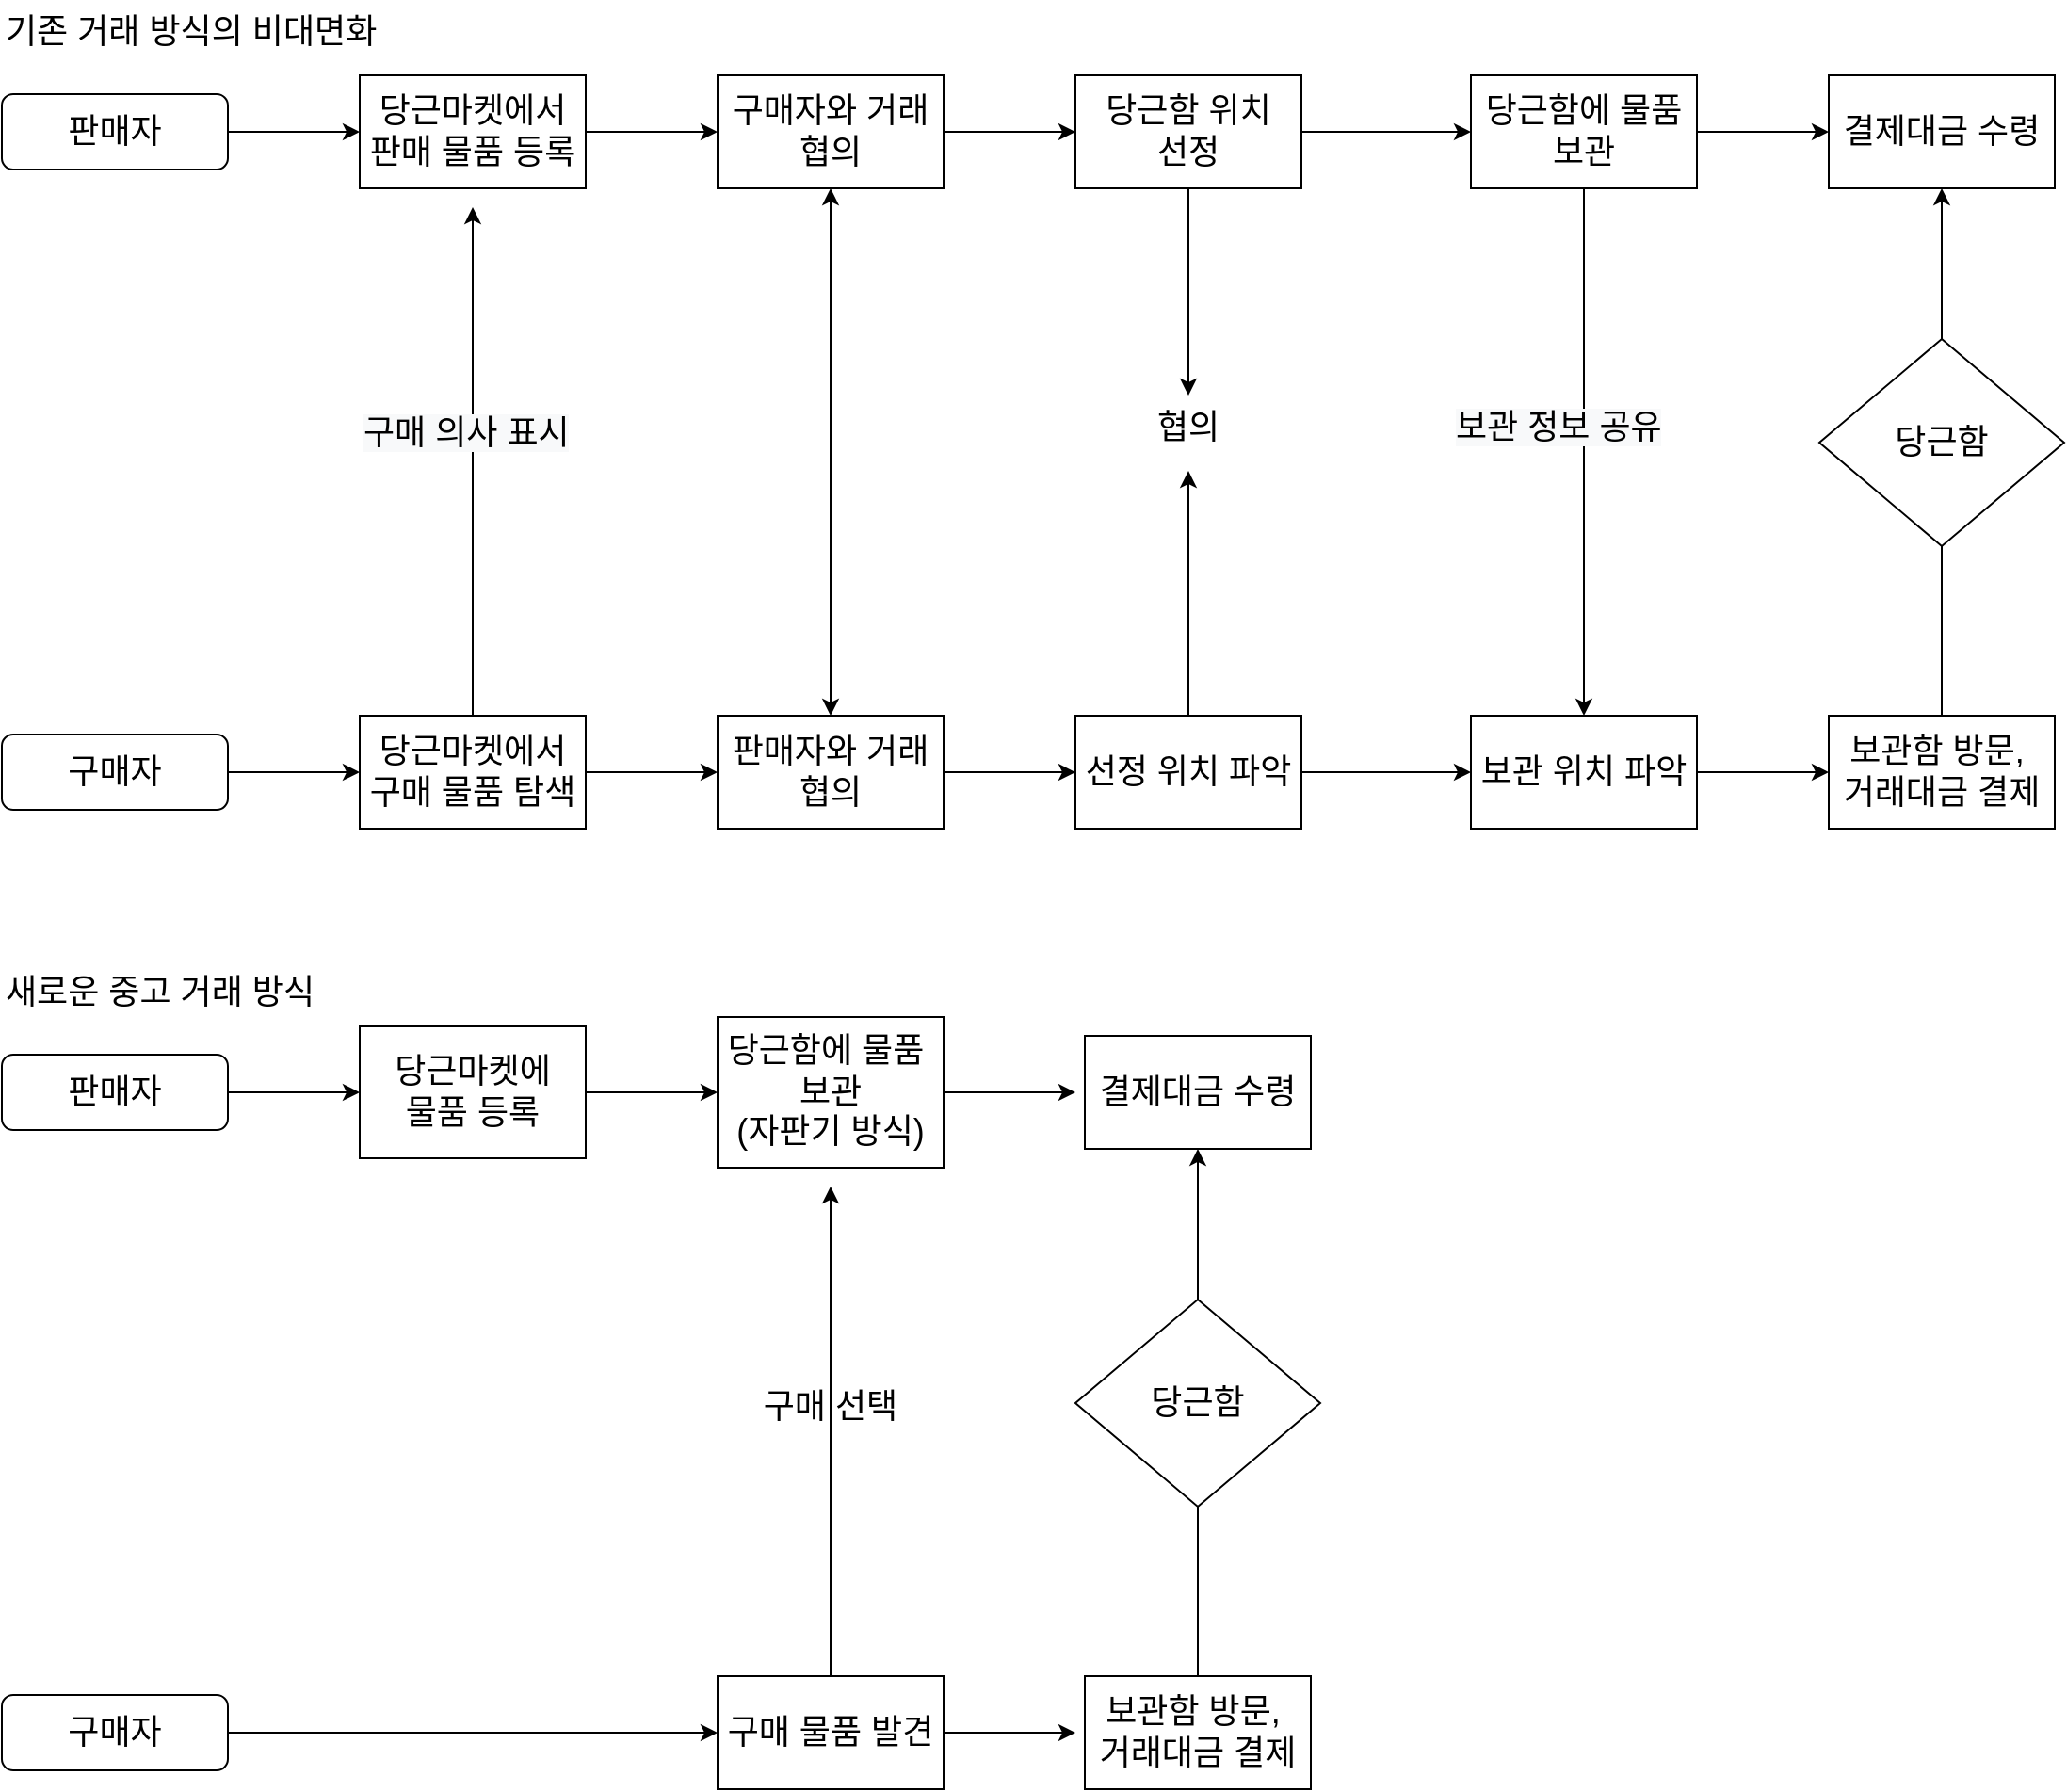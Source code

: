 <mxfile version="13.8.0" type="github">
  <diagram id="C5RBs43oDa-KdzZeNtuy" name="Page-1">
    <mxGraphModel dx="1221" dy="615" grid="1" gridSize="10" guides="1" tooltips="1" connect="1" arrows="1" fold="1" page="1" pageScale="1" pageWidth="1200" pageHeight="1600" math="0" shadow="0">
      <root>
        <mxCell id="WIyWlLk6GJQsqaUBKTNV-0" />
        <mxCell id="WIyWlLk6GJQsqaUBKTNV-1" parent="WIyWlLk6GJQsqaUBKTNV-0" />
        <mxCell id="QtLk2SPiXMPk4alxNh0r-10" style="edgeStyle=orthogonalEdgeStyle;rounded=0;orthogonalLoop=1;jettySize=auto;html=1;entryX=0;entryY=0.5;entryDx=0;entryDy=0;fontSize=18;" edge="1" parent="WIyWlLk6GJQsqaUBKTNV-1" source="WIyWlLk6GJQsqaUBKTNV-3" target="QtLk2SPiXMPk4alxNh0r-3">
          <mxGeometry relative="1" as="geometry" />
        </mxCell>
        <mxCell id="WIyWlLk6GJQsqaUBKTNV-3" value="판매자" style="rounded=1;whiteSpace=wrap;html=1;fontSize=18;glass=0;strokeWidth=1;shadow=0;" parent="WIyWlLk6GJQsqaUBKTNV-1" vertex="1">
          <mxGeometry x="30" y="70" width="120" height="40" as="geometry" />
        </mxCell>
        <mxCell id="QtLk2SPiXMPk4alxNh0r-9" style="edgeStyle=orthogonalEdgeStyle;rounded=0;orthogonalLoop=1;jettySize=auto;html=1;entryX=0;entryY=0.5;entryDx=0;entryDy=0;fontSize=18;" edge="1" parent="WIyWlLk6GJQsqaUBKTNV-1" source="QtLk2SPiXMPk4alxNh0r-1" target="QtLk2SPiXMPk4alxNh0r-7">
          <mxGeometry relative="1" as="geometry" />
        </mxCell>
        <mxCell id="QtLk2SPiXMPk4alxNh0r-1" value="구매자" style="rounded=1;whiteSpace=wrap;html=1;fontSize=18;glass=0;strokeWidth=1;shadow=0;" vertex="1" parent="WIyWlLk6GJQsqaUBKTNV-1">
          <mxGeometry x="30" y="410" width="120" height="40" as="geometry" />
        </mxCell>
        <mxCell id="QtLk2SPiXMPk4alxNh0r-15" style="edgeStyle=orthogonalEdgeStyle;rounded=0;orthogonalLoop=1;jettySize=auto;html=1;entryX=0;entryY=0.5;entryDx=0;entryDy=0;fontSize=18;" edge="1" parent="WIyWlLk6GJQsqaUBKTNV-1" source="QtLk2SPiXMPk4alxNh0r-3" target="QtLk2SPiXMPk4alxNh0r-12">
          <mxGeometry relative="1" as="geometry" />
        </mxCell>
        <mxCell id="QtLk2SPiXMPk4alxNh0r-3" value="당근마켓에서&lt;br&gt;판매 물품 등록" style="rounded=0;whiteSpace=wrap;html=1;fontSize=18;" vertex="1" parent="WIyWlLk6GJQsqaUBKTNV-1">
          <mxGeometry x="220" y="60" width="120" height="60" as="geometry" />
        </mxCell>
        <mxCell id="QtLk2SPiXMPk4alxNh0r-20" style="edgeStyle=orthogonalEdgeStyle;rounded=0;orthogonalLoop=1;jettySize=auto;html=1;entryX=0;entryY=0.5;entryDx=0;entryDy=0;fontSize=18;" edge="1" parent="WIyWlLk6GJQsqaUBKTNV-1" source="QtLk2SPiXMPk4alxNh0r-7" target="QtLk2SPiXMPk4alxNh0r-19">
          <mxGeometry relative="1" as="geometry" />
        </mxCell>
        <mxCell id="QtLk2SPiXMPk4alxNh0r-28" style="edgeStyle=orthogonalEdgeStyle;rounded=0;orthogonalLoop=1;jettySize=auto;html=1;fontSize=18;" edge="1" parent="WIyWlLk6GJQsqaUBKTNV-1" source="QtLk2SPiXMPk4alxNh0r-7">
          <mxGeometry relative="1" as="geometry">
            <mxPoint x="280" y="130.0" as="targetPoint" />
          </mxGeometry>
        </mxCell>
        <mxCell id="QtLk2SPiXMPk4alxNh0r-7" value="당근마켓에서 구매 물품 탐색" style="rounded=0;whiteSpace=wrap;html=1;fontSize=18;" vertex="1" parent="WIyWlLk6GJQsqaUBKTNV-1">
          <mxGeometry x="220" y="400" width="120" height="60" as="geometry" />
        </mxCell>
        <mxCell id="QtLk2SPiXMPk4alxNh0r-17" style="edgeStyle=orthogonalEdgeStyle;rounded=0;orthogonalLoop=1;jettySize=auto;html=1;entryX=0;entryY=0.5;entryDx=0;entryDy=0;fontSize=18;" edge="1" parent="WIyWlLk6GJQsqaUBKTNV-1" source="QtLk2SPiXMPk4alxNh0r-12" target="QtLk2SPiXMPk4alxNh0r-16">
          <mxGeometry relative="1" as="geometry" />
        </mxCell>
        <mxCell id="QtLk2SPiXMPk4alxNh0r-12" value="구매자와 거래 협의" style="rounded=0;whiteSpace=wrap;html=1;fontSize=18;" vertex="1" parent="WIyWlLk6GJQsqaUBKTNV-1">
          <mxGeometry x="410" y="60" width="120" height="60" as="geometry" />
        </mxCell>
        <mxCell id="QtLk2SPiXMPk4alxNh0r-26" style="edgeStyle=orthogonalEdgeStyle;rounded=0;orthogonalLoop=1;jettySize=auto;html=1;entryX=0;entryY=0.5;entryDx=0;entryDy=0;fontSize=18;" edge="1" parent="WIyWlLk6GJQsqaUBKTNV-1" source="QtLk2SPiXMPk4alxNh0r-16" target="QtLk2SPiXMPk4alxNh0r-18">
          <mxGeometry relative="1" as="geometry">
            <mxPoint x="800" y="90.0" as="targetPoint" />
          </mxGeometry>
        </mxCell>
        <mxCell id="QtLk2SPiXMPk4alxNh0r-16" value="당근함 위치 &lt;br&gt;선정" style="rounded=0;whiteSpace=wrap;html=1;fontSize=18;" vertex="1" parent="WIyWlLk6GJQsqaUBKTNV-1">
          <mxGeometry x="600" y="60" width="120" height="60" as="geometry" />
        </mxCell>
        <mxCell id="QtLk2SPiXMPk4alxNh0r-31" style="edgeStyle=orthogonalEdgeStyle;rounded=0;orthogonalLoop=1;jettySize=auto;html=1;entryX=0.5;entryY=0;entryDx=0;entryDy=0;fontSize=18;" edge="1" parent="WIyWlLk6GJQsqaUBKTNV-1" source="QtLk2SPiXMPk4alxNh0r-18" target="QtLk2SPiXMPk4alxNh0r-30">
          <mxGeometry relative="1" as="geometry">
            <mxPoint x="870" y="270" as="targetPoint" />
          </mxGeometry>
        </mxCell>
        <mxCell id="QtLk2SPiXMPk4alxNh0r-42" style="edgeStyle=orthogonalEdgeStyle;rounded=0;orthogonalLoop=1;jettySize=auto;html=1;entryX=0;entryY=0.5;entryDx=0;entryDy=0;fontSize=18;" edge="1" parent="WIyWlLk6GJQsqaUBKTNV-1" source="QtLk2SPiXMPk4alxNh0r-18" target="QtLk2SPiXMPk4alxNh0r-34">
          <mxGeometry relative="1" as="geometry" />
        </mxCell>
        <mxCell id="QtLk2SPiXMPk4alxNh0r-18" value="당근함에 물품 보관" style="rounded=0;whiteSpace=wrap;html=1;fontSize=18;" vertex="1" parent="WIyWlLk6GJQsqaUBKTNV-1">
          <mxGeometry x="810" y="60" width="120" height="60" as="geometry" />
        </mxCell>
        <mxCell id="QtLk2SPiXMPk4alxNh0r-25" style="edgeStyle=orthogonalEdgeStyle;rounded=0;orthogonalLoop=1;jettySize=auto;html=1;entryX=0;entryY=0.5;entryDx=0;entryDy=0;fontSize=18;" edge="1" parent="WIyWlLk6GJQsqaUBKTNV-1" source="QtLk2SPiXMPk4alxNh0r-19" target="QtLk2SPiXMPk4alxNh0r-24">
          <mxGeometry relative="1" as="geometry" />
        </mxCell>
        <mxCell id="QtLk2SPiXMPk4alxNh0r-19" value="판매자와 거래 협의" style="rounded=0;whiteSpace=wrap;html=1;fontSize=18;" vertex="1" parent="WIyWlLk6GJQsqaUBKTNV-1">
          <mxGeometry x="410" y="400" width="120" height="60" as="geometry" />
        </mxCell>
        <mxCell id="QtLk2SPiXMPk4alxNh0r-21" value="" style="endArrow=classic;startArrow=classic;html=1;entryX=0.5;entryY=1;entryDx=0;entryDy=0;exitX=0.5;exitY=0;exitDx=0;exitDy=0;fontSize=18;" edge="1" parent="WIyWlLk6GJQsqaUBKTNV-1" source="QtLk2SPiXMPk4alxNh0r-19" target="QtLk2SPiXMPk4alxNh0r-12">
          <mxGeometry width="50" height="50" relative="1" as="geometry">
            <mxPoint x="530" y="400" as="sourcePoint" />
            <mxPoint x="580" y="350" as="targetPoint" />
          </mxGeometry>
        </mxCell>
        <mxCell id="QtLk2SPiXMPk4alxNh0r-33" style="edgeStyle=orthogonalEdgeStyle;rounded=0;orthogonalLoop=1;jettySize=auto;html=1;entryX=0;entryY=0.5;entryDx=0;entryDy=0;fontSize=18;" edge="1" parent="WIyWlLk6GJQsqaUBKTNV-1" source="QtLk2SPiXMPk4alxNh0r-24" target="QtLk2SPiXMPk4alxNh0r-30">
          <mxGeometry relative="1" as="geometry" />
        </mxCell>
        <mxCell id="QtLk2SPiXMPk4alxNh0r-44" style="edgeStyle=orthogonalEdgeStyle;rounded=0;orthogonalLoop=1;jettySize=auto;html=1;fontSize=18;" edge="1" parent="WIyWlLk6GJQsqaUBKTNV-1" source="QtLk2SPiXMPk4alxNh0r-24">
          <mxGeometry relative="1" as="geometry">
            <mxPoint x="660" y="270" as="targetPoint" />
          </mxGeometry>
        </mxCell>
        <mxCell id="QtLk2SPiXMPk4alxNh0r-24" value="선정 위치 파악" style="rounded=0;whiteSpace=wrap;html=1;fontSize=18;" vertex="1" parent="WIyWlLk6GJQsqaUBKTNV-1">
          <mxGeometry x="600" y="400" width="120" height="60" as="geometry" />
        </mxCell>
        <mxCell id="QtLk2SPiXMPk4alxNh0r-36" style="edgeStyle=orthogonalEdgeStyle;rounded=0;orthogonalLoop=1;jettySize=auto;html=1;entryX=0;entryY=0.5;entryDx=0;entryDy=0;fontSize=18;" edge="1" parent="WIyWlLk6GJQsqaUBKTNV-1" source="QtLk2SPiXMPk4alxNh0r-30" target="QtLk2SPiXMPk4alxNh0r-35">
          <mxGeometry relative="1" as="geometry" />
        </mxCell>
        <mxCell id="QtLk2SPiXMPk4alxNh0r-30" value="보관 위치 파악" style="rounded=0;whiteSpace=wrap;html=1;fontSize=18;" vertex="1" parent="WIyWlLk6GJQsqaUBKTNV-1">
          <mxGeometry x="810" y="400" width="120" height="60" as="geometry" />
        </mxCell>
        <mxCell id="QtLk2SPiXMPk4alxNh0r-34" value="결제대금 수령" style="rounded=0;whiteSpace=wrap;html=1;fontSize=18;" vertex="1" parent="WIyWlLk6GJQsqaUBKTNV-1">
          <mxGeometry x="1000" y="60" width="120" height="60" as="geometry" />
        </mxCell>
        <mxCell id="QtLk2SPiXMPk4alxNh0r-37" style="edgeStyle=orthogonalEdgeStyle;rounded=0;orthogonalLoop=1;jettySize=auto;html=1;entryX=0.5;entryY=1;entryDx=0;entryDy=0;fontSize=18;" edge="1" parent="WIyWlLk6GJQsqaUBKTNV-1" source="QtLk2SPiXMPk4alxNh0r-35" target="QtLk2SPiXMPk4alxNh0r-34">
          <mxGeometry relative="1" as="geometry" />
        </mxCell>
        <mxCell id="QtLk2SPiXMPk4alxNh0r-35" value="보관함 방문,&amp;nbsp;&lt;br style=&quot;font-size: 18px;&quot;&gt;거래대금 결제" style="rounded=0;whiteSpace=wrap;html=1;fontSize=18;" vertex="1" parent="WIyWlLk6GJQsqaUBKTNV-1">
          <mxGeometry x="1000" y="400" width="120" height="60" as="geometry" />
        </mxCell>
        <mxCell id="QtLk2SPiXMPk4alxNh0r-38" value="&lt;span style=&quot;color: rgb(0, 0, 0); font-family: helvetica; font-size: 18px; font-style: normal; font-weight: 400; letter-spacing: normal; text-align: center; text-indent: 0px; text-transform: none; word-spacing: 0px; background-color: rgb(248, 249, 250); display: inline; float: none;&quot;&gt;구매 의사 표시&lt;/span&gt;" style="text;whiteSpace=wrap;html=1;fontSize=18;" vertex="1" parent="WIyWlLk6GJQsqaUBKTNV-1">
          <mxGeometry x="220" y="233" width="140" height="30" as="geometry" />
        </mxCell>
        <mxCell id="QtLk2SPiXMPk4alxNh0r-40" value="&lt;span style=&quot;color: rgb(0, 0, 0); font-family: helvetica; font-size: 18px; font-style: normal; font-weight: 400; letter-spacing: normal; text-align: center; text-indent: 0px; text-transform: none; word-spacing: 0px; background-color: rgb(248, 249, 250); display: inline; float: none;&quot;&gt;보관 정보 공유&lt;/span&gt;" style="text;whiteSpace=wrap;html=1;fontSize=18;" vertex="1" parent="WIyWlLk6GJQsqaUBKTNV-1">
          <mxGeometry x="800" y="230" width="140" height="30" as="geometry" />
        </mxCell>
        <mxCell id="QtLk2SPiXMPk4alxNh0r-41" value="당근함" style="rhombus;whiteSpace=wrap;html=1;fontSize=18;" vertex="1" parent="WIyWlLk6GJQsqaUBKTNV-1">
          <mxGeometry x="995" y="200" width="130" height="110" as="geometry" />
        </mxCell>
        <mxCell id="QtLk2SPiXMPk4alxNh0r-39" value="&lt;font face=&quot;helvetica&quot;&gt;협의&lt;/font&gt;" style="text;whiteSpace=wrap;html=1;fontSize=18;align=center;" vertex="1" parent="WIyWlLk6GJQsqaUBKTNV-1">
          <mxGeometry x="620" y="230" width="80" height="30" as="geometry" />
        </mxCell>
        <mxCell id="QtLk2SPiXMPk4alxNh0r-43" style="edgeStyle=orthogonalEdgeStyle;rounded=0;orthogonalLoop=1;jettySize=auto;html=1;entryX=0.5;entryY=0;entryDx=0;entryDy=0;fontSize=18;" edge="1" parent="WIyWlLk6GJQsqaUBKTNV-1" source="QtLk2SPiXMPk4alxNh0r-16" target="QtLk2SPiXMPk4alxNh0r-39">
          <mxGeometry relative="1" as="geometry">
            <mxPoint x="660" y="400" as="targetPoint" />
            <mxPoint x="660" y="120" as="sourcePoint" />
          </mxGeometry>
        </mxCell>
        <mxCell id="QtLk2SPiXMPk4alxNh0r-45" value="&lt;div style=&quot;text-align: center&quot;&gt;&lt;font face=&quot;helvetica&quot;&gt;기존 거래 방식의 비대면화&lt;/font&gt;&lt;/div&gt;" style="text;whiteSpace=wrap;html=1;fontSize=18;" vertex="1" parent="WIyWlLk6GJQsqaUBKTNV-1">
          <mxGeometry x="30" y="20" width="230" height="30" as="geometry" />
        </mxCell>
        <mxCell id="QtLk2SPiXMPk4alxNh0r-46" style="edgeStyle=orthogonalEdgeStyle;rounded=0;orthogonalLoop=1;jettySize=auto;html=1;entryX=0;entryY=0.5;entryDx=0;entryDy=0;fontSize=18;" edge="1" parent="WIyWlLk6GJQsqaUBKTNV-1" source="QtLk2SPiXMPk4alxNh0r-47" target="QtLk2SPiXMPk4alxNh0r-51">
          <mxGeometry relative="1" as="geometry" />
        </mxCell>
        <mxCell id="QtLk2SPiXMPk4alxNh0r-47" value="판매자" style="rounded=1;whiteSpace=wrap;html=1;fontSize=18;glass=0;strokeWidth=1;shadow=0;" vertex="1" parent="WIyWlLk6GJQsqaUBKTNV-1">
          <mxGeometry x="30" y="580" width="120" height="40" as="geometry" />
        </mxCell>
        <mxCell id="QtLk2SPiXMPk4alxNh0r-48" style="edgeStyle=orthogonalEdgeStyle;rounded=0;orthogonalLoop=1;jettySize=auto;html=1;entryX=0;entryY=0.5;entryDx=0;entryDy=0;fontSize=18;" edge="1" parent="WIyWlLk6GJQsqaUBKTNV-1" source="QtLk2SPiXMPk4alxNh0r-49" target="QtLk2SPiXMPk4alxNh0r-54">
          <mxGeometry relative="1" as="geometry" />
        </mxCell>
        <mxCell id="QtLk2SPiXMPk4alxNh0r-49" value="구매자" style="rounded=1;whiteSpace=wrap;html=1;fontSize=18;glass=0;strokeWidth=1;shadow=0;" vertex="1" parent="WIyWlLk6GJQsqaUBKTNV-1">
          <mxGeometry x="30" y="920" width="120" height="40" as="geometry" />
        </mxCell>
        <mxCell id="QtLk2SPiXMPk4alxNh0r-50" style="edgeStyle=orthogonalEdgeStyle;rounded=0;orthogonalLoop=1;jettySize=auto;html=1;entryX=0;entryY=0.5;entryDx=0;entryDy=0;fontSize=18;" edge="1" parent="WIyWlLk6GJQsqaUBKTNV-1" source="QtLk2SPiXMPk4alxNh0r-51" target="QtLk2SPiXMPk4alxNh0r-56">
          <mxGeometry relative="1" as="geometry" />
        </mxCell>
        <mxCell id="QtLk2SPiXMPk4alxNh0r-51" value="당근마켓에 &lt;br&gt;물품 등록" style="rounded=0;whiteSpace=wrap;html=1;fontSize=18;" vertex="1" parent="WIyWlLk6GJQsqaUBKTNV-1">
          <mxGeometry x="220" y="565" width="120" height="70" as="geometry" />
        </mxCell>
        <mxCell id="QtLk2SPiXMPk4alxNh0r-79" style="edgeStyle=orthogonalEdgeStyle;rounded=0;orthogonalLoop=1;jettySize=auto;html=1;fontSize=18;" edge="1" parent="WIyWlLk6GJQsqaUBKTNV-1" source="QtLk2SPiXMPk4alxNh0r-54">
          <mxGeometry relative="1" as="geometry">
            <mxPoint x="470" y="650" as="targetPoint" />
          </mxGeometry>
        </mxCell>
        <mxCell id="QtLk2SPiXMPk4alxNh0r-54" value="구매 물품 발견" style="rounded=0;whiteSpace=wrap;html=1;fontSize=18;" vertex="1" parent="WIyWlLk6GJQsqaUBKTNV-1">
          <mxGeometry x="410" y="910" width="120" height="60" as="geometry" />
        </mxCell>
        <mxCell id="QtLk2SPiXMPk4alxNh0r-55" style="edgeStyle=orthogonalEdgeStyle;rounded=0;orthogonalLoop=1;jettySize=auto;html=1;entryX=0;entryY=0.5;entryDx=0;entryDy=0;fontSize=18;" edge="1" parent="WIyWlLk6GJQsqaUBKTNV-1" source="QtLk2SPiXMPk4alxNh0r-56">
          <mxGeometry relative="1" as="geometry">
            <mxPoint x="600" y="600" as="targetPoint" />
          </mxGeometry>
        </mxCell>
        <mxCell id="QtLk2SPiXMPk4alxNh0r-56" value="당근함에 물품&amp;nbsp; 보관&lt;br&gt;(자판기 방식)" style="rounded=0;whiteSpace=wrap;html=1;fontSize=18;" vertex="1" parent="WIyWlLk6GJQsqaUBKTNV-1">
          <mxGeometry x="410" y="560" width="120" height="80" as="geometry" />
        </mxCell>
        <mxCell id="QtLk2SPiXMPk4alxNh0r-62" style="edgeStyle=orthogonalEdgeStyle;rounded=0;orthogonalLoop=1;jettySize=auto;html=1;entryX=0;entryY=0.5;entryDx=0;entryDy=0;fontSize=18;" edge="1" parent="WIyWlLk6GJQsqaUBKTNV-1">
          <mxGeometry relative="1" as="geometry">
            <mxPoint x="530" y="940" as="sourcePoint" />
            <mxPoint x="600" y="940" as="targetPoint" />
          </mxGeometry>
        </mxCell>
        <mxCell id="QtLk2SPiXMPk4alxNh0r-78" value="&lt;div style=&quot;text-align: center&quot;&gt;&lt;font face=&quot;helvetica&quot;&gt;새로운 중고 거래 방식&lt;/font&gt;&lt;/div&gt;" style="text;whiteSpace=wrap;html=1;fontSize=18;" vertex="1" parent="WIyWlLk6GJQsqaUBKTNV-1">
          <mxGeometry x="30" y="530" width="230" height="30" as="geometry" />
        </mxCell>
        <mxCell id="QtLk2SPiXMPk4alxNh0r-83" value="결제대금 수령" style="rounded=0;whiteSpace=wrap;html=1;fontSize=18;" vertex="1" parent="WIyWlLk6GJQsqaUBKTNV-1">
          <mxGeometry x="605" y="570" width="120" height="60" as="geometry" />
        </mxCell>
        <mxCell id="QtLk2SPiXMPk4alxNh0r-84" style="edgeStyle=orthogonalEdgeStyle;rounded=0;orthogonalLoop=1;jettySize=auto;html=1;entryX=0.5;entryY=1;entryDx=0;entryDy=0;fontSize=18;" edge="1" parent="WIyWlLk6GJQsqaUBKTNV-1" source="QtLk2SPiXMPk4alxNh0r-85" target="QtLk2SPiXMPk4alxNh0r-83">
          <mxGeometry relative="1" as="geometry" />
        </mxCell>
        <mxCell id="QtLk2SPiXMPk4alxNh0r-85" value="보관함 방문,&amp;nbsp;&lt;br style=&quot;font-size: 18px;&quot;&gt;거래대금 결제" style="rounded=0;whiteSpace=wrap;html=1;fontSize=18;" vertex="1" parent="WIyWlLk6GJQsqaUBKTNV-1">
          <mxGeometry x="605" y="910" width="120" height="60" as="geometry" />
        </mxCell>
        <mxCell id="QtLk2SPiXMPk4alxNh0r-86" value="당근함" style="rhombus;whiteSpace=wrap;html=1;fontSize=18;" vertex="1" parent="WIyWlLk6GJQsqaUBKTNV-1">
          <mxGeometry x="600" y="710" width="130" height="110" as="geometry" />
        </mxCell>
        <mxCell id="QtLk2SPiXMPk4alxNh0r-88" value="&lt;font face=&quot;helvetica&quot;&gt;구매 선택&lt;/font&gt;" style="text;whiteSpace=wrap;html=1;fontSize=18;align=center;" vertex="1" parent="WIyWlLk6GJQsqaUBKTNV-1">
          <mxGeometry x="430" y="750" width="80" height="30" as="geometry" />
        </mxCell>
      </root>
    </mxGraphModel>
  </diagram>
</mxfile>
